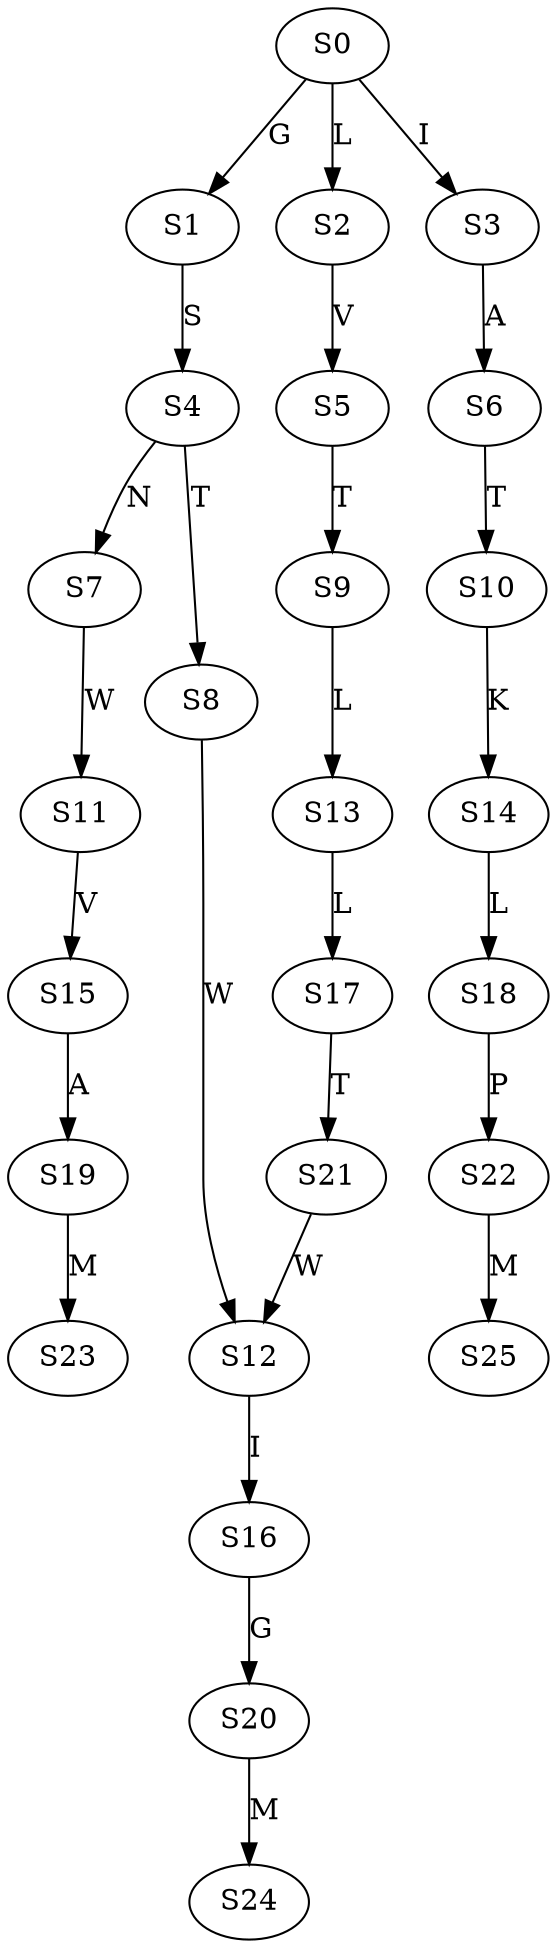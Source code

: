 strict digraph  {
	S0 -> S1 [ label = G ];
	S0 -> S2 [ label = L ];
	S0 -> S3 [ label = I ];
	S1 -> S4 [ label = S ];
	S2 -> S5 [ label = V ];
	S3 -> S6 [ label = A ];
	S4 -> S7 [ label = N ];
	S4 -> S8 [ label = T ];
	S5 -> S9 [ label = T ];
	S6 -> S10 [ label = T ];
	S7 -> S11 [ label = W ];
	S8 -> S12 [ label = W ];
	S9 -> S13 [ label = L ];
	S10 -> S14 [ label = K ];
	S11 -> S15 [ label = V ];
	S12 -> S16 [ label = I ];
	S13 -> S17 [ label = L ];
	S14 -> S18 [ label = L ];
	S15 -> S19 [ label = A ];
	S16 -> S20 [ label = G ];
	S17 -> S21 [ label = T ];
	S18 -> S22 [ label = P ];
	S19 -> S23 [ label = M ];
	S20 -> S24 [ label = M ];
	S21 -> S12 [ label = W ];
	S22 -> S25 [ label = M ];
}
